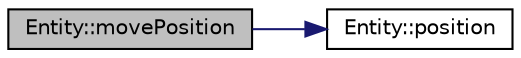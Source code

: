 digraph "Entity::movePosition"
{
  edge [fontname="Helvetica",fontsize="10",labelfontname="Helvetica",labelfontsize="10"];
  node [fontname="Helvetica",fontsize="10",shape=record];
  rankdir="LR";
  Node1 [label="Entity::movePosition",height=0.2,width=0.4,color="black", fillcolor="grey75", style="filled", fontcolor="black"];
  Node1 -> Node2 [color="midnightblue",fontsize="10",style="solid",fontname="Helvetica"];
  Node2 [label="Entity::position",height=0.2,width=0.4,color="black", fillcolor="white", style="filled",URL="$classEntity.html#a46560a758a9dfda4d34ce09f67d41aad"];
}
